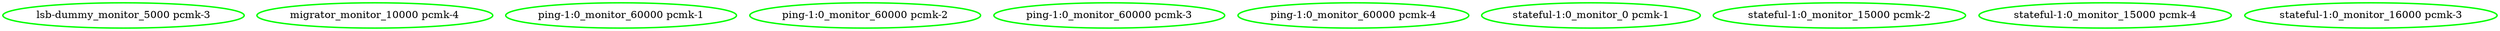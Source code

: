 digraph "g" {
"lsb-dummy_monitor_5000 pcmk-3" [ style=bold color="green" fontcolor="black"]
"migrator_monitor_10000 pcmk-4" [ style=bold color="green" fontcolor="black"]
"ping-1:0_monitor_60000 pcmk-1" [ style=bold color="green" fontcolor="black"]
"ping-1:0_monitor_60000 pcmk-2" [ style=bold color="green" fontcolor="black"]
"ping-1:0_monitor_60000 pcmk-3" [ style=bold color="green" fontcolor="black"]
"ping-1:0_monitor_60000 pcmk-4" [ style=bold color="green" fontcolor="black"]
"stateful-1:0_monitor_0 pcmk-1" [ style=bold color="green" fontcolor="black"]
"stateful-1:0_monitor_15000 pcmk-2" [ style=bold color="green" fontcolor="black"]
"stateful-1:0_monitor_15000 pcmk-4" [ style=bold color="green" fontcolor="black"]
"stateful-1:0_monitor_16000 pcmk-3" [ style=bold color="green" fontcolor="black"]
}
